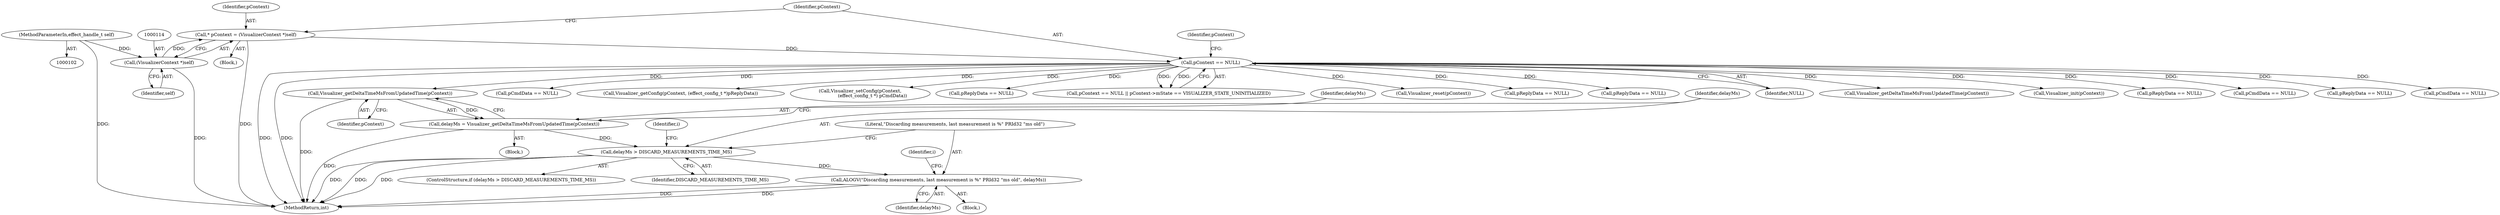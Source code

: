 digraph "0_Android_aeea52da00d210587fb3ed895de3d5f2e0264c88_11@pointer" {
"1000833" [label="(Call,Visualizer_getDeltaTimeMsFromUpdatedTime(pContext))"];
"1000119" [label="(Call,pContext == NULL)"];
"1000111" [label="(Call,* pContext = (VisualizerContext *)self)"];
"1000113" [label="(Call,(VisualizerContext *)self)"];
"1000103" [label="(MethodParameterIn,effect_handle_t self)"];
"1000831" [label="(Call,delayMs = Visualizer_getDeltaTimeMsFromUpdatedTime(pContext))"];
"1000836" [label="(Call,delayMs > DISCARD_MEASUREMENTS_TIME_MS)"];
"1000840" [label="(Call,ALOGV(\"Discarding measurements, last measurement is %\" PRId32 \"ms old\", delayMs))"];
"1000833" [label="(Call,Visualizer_getDeltaTimeMsFromUpdatedTime(pContext))"];
"1000121" [label="(Identifier,NULL)"];
"1000893" [label="(Identifier,i)"];
"1000674" [label="(Call,Visualizer_getDeltaTimeMsFromUpdatedTime(pContext))"];
"1000124" [label="(Identifier,pContext)"];
"1000817" [label="(Block,)"];
"1000846" [label="(Identifier,i)"];
"1000158" [label="(Call,Visualizer_init(pContext))"];
"1000649" [label="(Call,pReplyData == NULL)"];
"1000319" [label="(Call,pCmdData == NULL)"];
"1000113" [label="(Call,(VisualizerContext *)self)"];
"1000841" [label="(Literal,\"Discarding measurements, last measurement is %\" PRId32 \"ms old\")"];
"1000232" [label="(Call,pReplyData == NULL)"];
"1000834" [label="(Identifier,pContext)"];
"1000112" [label="(Identifier,pContext)"];
"1000103" [label="(MethodParameterIn,effect_handle_t self)"];
"1000164" [label="(Call,pCmdData == NULL)"];
"1000115" [label="(Identifier,self)"];
"1000494" [label="(Call,pCmdData == NULL)"];
"1000219" [label="(Call,Visualizer_getConfig(pContext, (effect_config_t *)pReplyData))"];
"1000194" [label="(Call,Visualizer_setConfig(pContext,\n                 (effect_config_t *) pCmdData))"];
"1000137" [label="(Call,pReplyData == NULL)"];
"1000118" [label="(Call,pContext == NULL || pContext->mState == VISUALIZER_STATE_UNINITIALIZED)"];
"1000838" [label="(Identifier,DISCARD_MEASUREMENTS_TIME_MS)"];
"1000111" [label="(Call,* pContext = (VisualizerContext *)self)"];
"1001028" [label="(MethodReturn,int)"];
"1000835" [label="(ControlStructure,if (delayMs > DISCARD_MEASUREMENTS_TIME_MS))"];
"1000832" [label="(Identifier,delayMs)"];
"1000840" [label="(Call,ALOGV(\"Discarding measurements, last measurement is %\" PRId32 \"ms old\", delayMs))"];
"1000119" [label="(Call,pContext == NULL)"];
"1000120" [label="(Identifier,pContext)"];
"1000226" [label="(Call,Visualizer_reset(pContext))"];
"1000275" [label="(Call,pReplyData == NULL)"];
"1000109" [label="(Block,)"];
"1000203" [label="(Call,pReplyData == NULL)"];
"1000842" [label="(Identifier,delayMs)"];
"1000837" [label="(Identifier,delayMs)"];
"1000836" [label="(Call,delayMs > DISCARD_MEASUREMENTS_TIME_MS)"];
"1000831" [label="(Call,delayMs = Visualizer_getDeltaTimeMsFromUpdatedTime(pContext))"];
"1000839" [label="(Block,)"];
"1000833" -> "1000831"  [label="AST: "];
"1000833" -> "1000834"  [label="CFG: "];
"1000834" -> "1000833"  [label="AST: "];
"1000831" -> "1000833"  [label="CFG: "];
"1000833" -> "1001028"  [label="DDG: "];
"1000833" -> "1000831"  [label="DDG: "];
"1000119" -> "1000833"  [label="DDG: "];
"1000119" -> "1000118"  [label="AST: "];
"1000119" -> "1000121"  [label="CFG: "];
"1000120" -> "1000119"  [label="AST: "];
"1000121" -> "1000119"  [label="AST: "];
"1000124" -> "1000119"  [label="CFG: "];
"1000118" -> "1000119"  [label="CFG: "];
"1000119" -> "1001028"  [label="DDG: "];
"1000119" -> "1001028"  [label="DDG: "];
"1000119" -> "1000118"  [label="DDG: "];
"1000119" -> "1000118"  [label="DDG: "];
"1000111" -> "1000119"  [label="DDG: "];
"1000119" -> "1000137"  [label="DDG: "];
"1000119" -> "1000158"  [label="DDG: "];
"1000119" -> "1000164"  [label="DDG: "];
"1000119" -> "1000194"  [label="DDG: "];
"1000119" -> "1000203"  [label="DDG: "];
"1000119" -> "1000219"  [label="DDG: "];
"1000119" -> "1000226"  [label="DDG: "];
"1000119" -> "1000232"  [label="DDG: "];
"1000119" -> "1000275"  [label="DDG: "];
"1000119" -> "1000319"  [label="DDG: "];
"1000119" -> "1000494"  [label="DDG: "];
"1000119" -> "1000649"  [label="DDG: "];
"1000119" -> "1000674"  [label="DDG: "];
"1000111" -> "1000109"  [label="AST: "];
"1000111" -> "1000113"  [label="CFG: "];
"1000112" -> "1000111"  [label="AST: "];
"1000113" -> "1000111"  [label="AST: "];
"1000120" -> "1000111"  [label="CFG: "];
"1000111" -> "1001028"  [label="DDG: "];
"1000113" -> "1000111"  [label="DDG: "];
"1000113" -> "1000115"  [label="CFG: "];
"1000114" -> "1000113"  [label="AST: "];
"1000115" -> "1000113"  [label="AST: "];
"1000113" -> "1001028"  [label="DDG: "];
"1000103" -> "1000113"  [label="DDG: "];
"1000103" -> "1000102"  [label="AST: "];
"1000103" -> "1001028"  [label="DDG: "];
"1000831" -> "1000817"  [label="AST: "];
"1000832" -> "1000831"  [label="AST: "];
"1000837" -> "1000831"  [label="CFG: "];
"1000831" -> "1001028"  [label="DDG: "];
"1000831" -> "1000836"  [label="DDG: "];
"1000836" -> "1000835"  [label="AST: "];
"1000836" -> "1000838"  [label="CFG: "];
"1000837" -> "1000836"  [label="AST: "];
"1000838" -> "1000836"  [label="AST: "];
"1000841" -> "1000836"  [label="CFG: "];
"1000893" -> "1000836"  [label="CFG: "];
"1000836" -> "1001028"  [label="DDG: "];
"1000836" -> "1001028"  [label="DDG: "];
"1000836" -> "1001028"  [label="DDG: "];
"1000836" -> "1000840"  [label="DDG: "];
"1000840" -> "1000839"  [label="AST: "];
"1000840" -> "1000842"  [label="CFG: "];
"1000841" -> "1000840"  [label="AST: "];
"1000842" -> "1000840"  [label="AST: "];
"1000846" -> "1000840"  [label="CFG: "];
"1000840" -> "1001028"  [label="DDG: "];
"1000840" -> "1001028"  [label="DDG: "];
}

